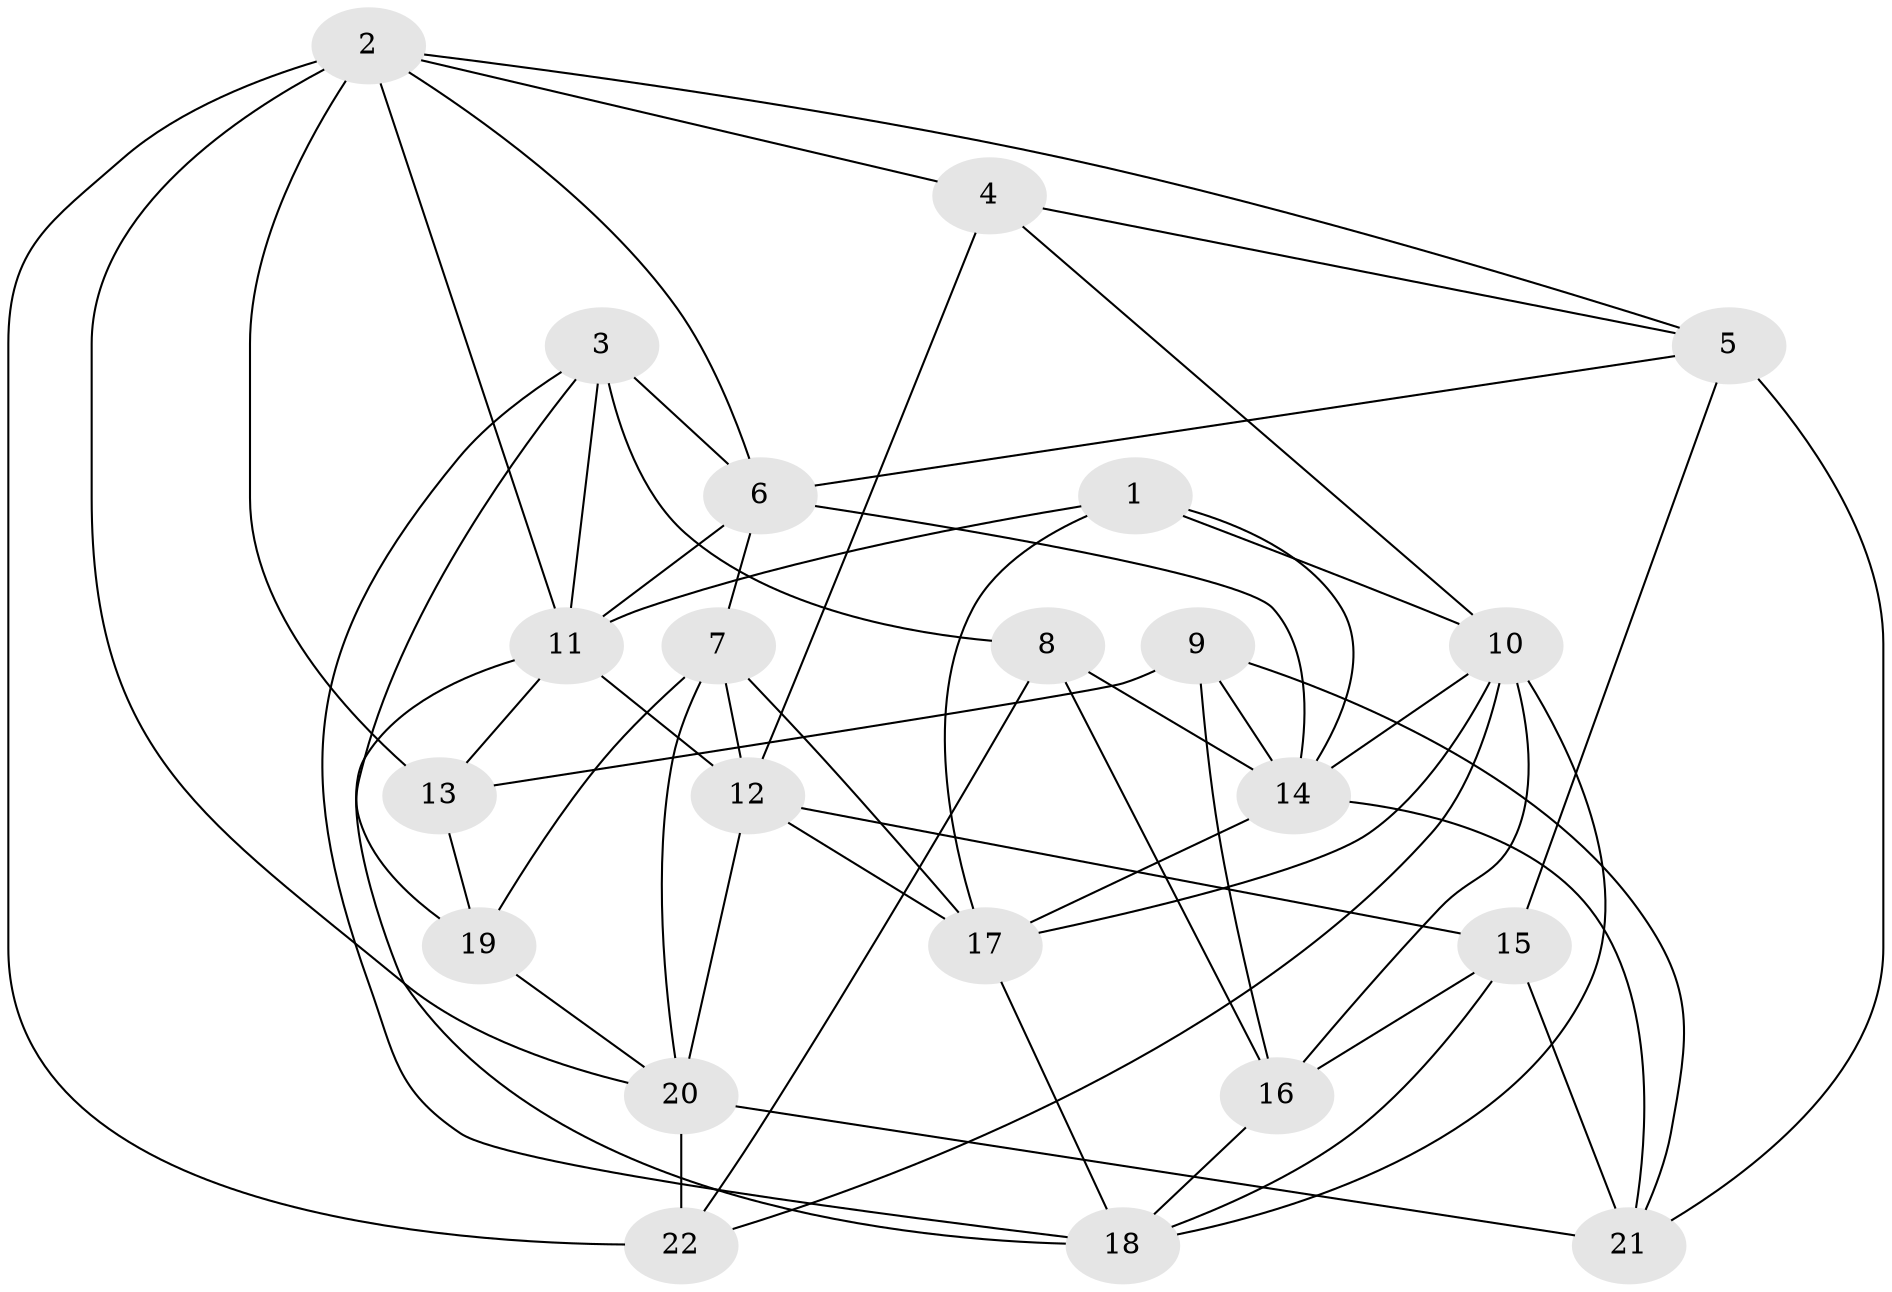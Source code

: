 // original degree distribution, {4: 1.0}
// Generated by graph-tools (version 1.1) at 2025/38/03/04/25 23:38:18]
// undirected, 22 vertices, 58 edges
graph export_dot {
  node [color=gray90,style=filled];
  1;
  2;
  3;
  4;
  5;
  6;
  7;
  8;
  9;
  10;
  11;
  12;
  13;
  14;
  15;
  16;
  17;
  18;
  19;
  20;
  21;
  22;
  1 -- 10 [weight=2.0];
  1 -- 11 [weight=2.0];
  1 -- 14 [weight=1.0];
  1 -- 17 [weight=1.0];
  2 -- 4 [weight=1.0];
  2 -- 5 [weight=1.0];
  2 -- 6 [weight=1.0];
  2 -- 11 [weight=1.0];
  2 -- 13 [weight=2.0];
  2 -- 20 [weight=1.0];
  2 -- 22 [weight=1.0];
  3 -- 6 [weight=1.0];
  3 -- 8 [weight=2.0];
  3 -- 11 [weight=3.0];
  3 -- 18 [weight=1.0];
  3 -- 19 [weight=1.0];
  4 -- 5 [weight=1.0];
  4 -- 10 [weight=1.0];
  4 -- 12 [weight=1.0];
  5 -- 6 [weight=1.0];
  5 -- 15 [weight=2.0];
  5 -- 21 [weight=1.0];
  6 -- 7 [weight=1.0];
  6 -- 11 [weight=1.0];
  6 -- 14 [weight=1.0];
  7 -- 12 [weight=1.0];
  7 -- 17 [weight=1.0];
  7 -- 19 [weight=2.0];
  7 -- 20 [weight=1.0];
  8 -- 14 [weight=1.0];
  8 -- 16 [weight=2.0];
  8 -- 22 [weight=1.0];
  9 -- 13 [weight=1.0];
  9 -- 14 [weight=1.0];
  9 -- 16 [weight=1.0];
  9 -- 21 [weight=1.0];
  10 -- 14 [weight=1.0];
  10 -- 16 [weight=1.0];
  10 -- 17 [weight=1.0];
  10 -- 18 [weight=1.0];
  10 -- 22 [weight=1.0];
  11 -- 12 [weight=1.0];
  11 -- 13 [weight=1.0];
  11 -- 18 [weight=1.0];
  12 -- 15 [weight=1.0];
  12 -- 17 [weight=1.0];
  12 -- 20 [weight=1.0];
  13 -- 19 [weight=2.0];
  14 -- 17 [weight=3.0];
  14 -- 21 [weight=2.0];
  15 -- 16 [weight=1.0];
  15 -- 18 [weight=1.0];
  15 -- 21 [weight=1.0];
  16 -- 18 [weight=1.0];
  17 -- 18 [weight=1.0];
  19 -- 20 [weight=1.0];
  20 -- 21 [weight=1.0];
  20 -- 22 [weight=3.0];
}
